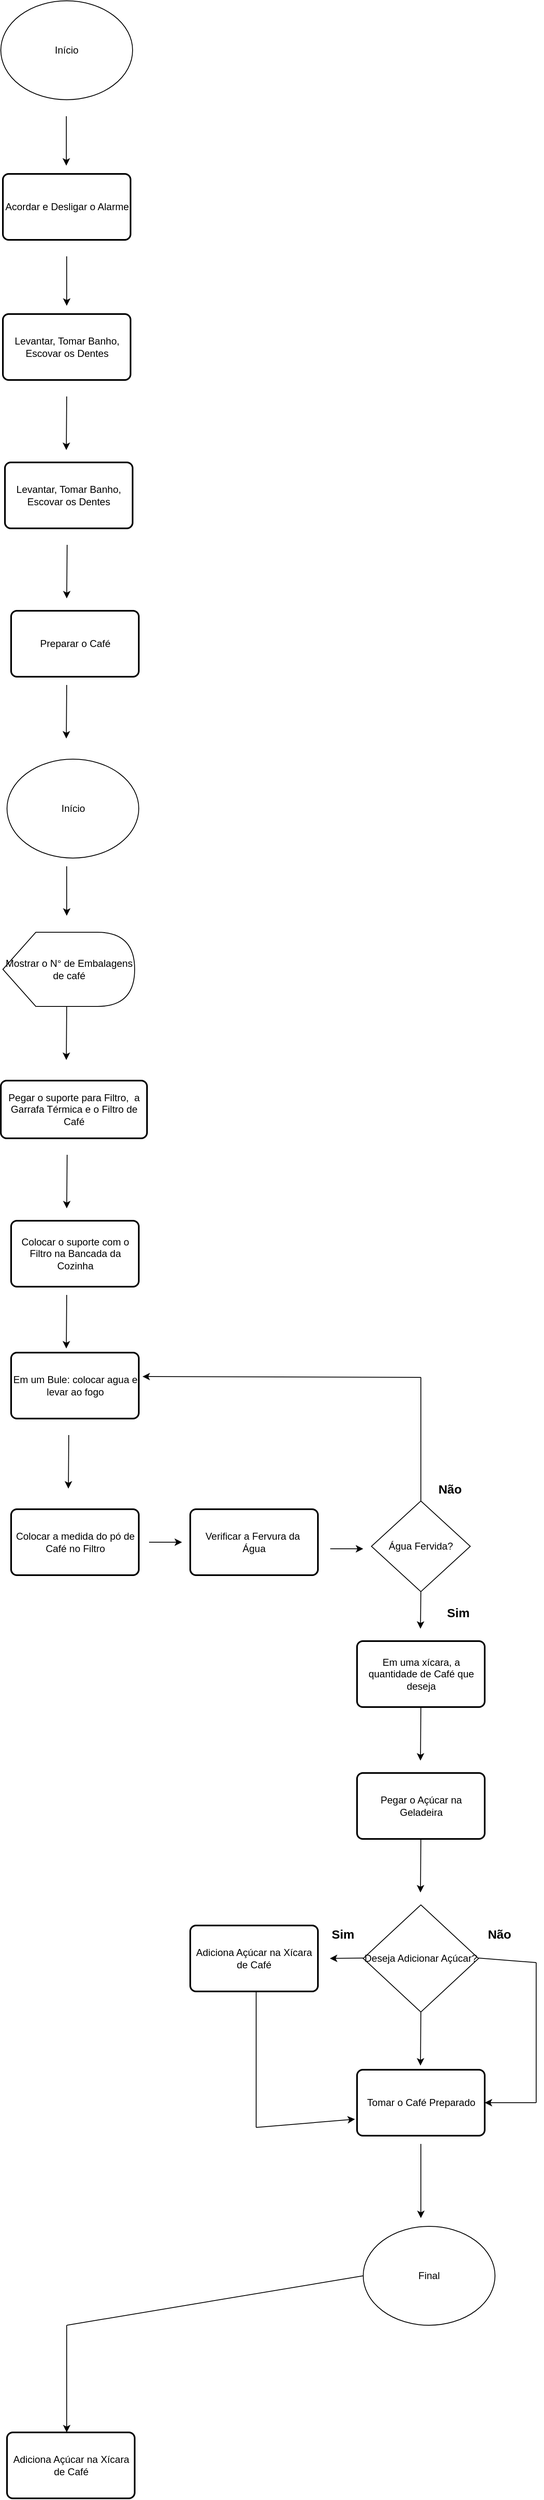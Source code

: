 <mxfile version="22.0.8" type="github">
  <diagram name="Página-1" id="LGk8vIT0wlEcZePuFMSn">
    <mxGraphModel dx="1434" dy="774" grid="1" gridSize="10" guides="1" tooltips="1" connect="1" arrows="1" fold="1" page="1" pageScale="1" pageWidth="827" pageHeight="1169" math="0" shadow="0">
      <root>
        <mxCell id="0" />
        <mxCell id="1" parent="0" />
        <mxCell id="YNSaIWkpB4IxSgvjuZkx-1" value="" style="endArrow=classic;html=1;rounded=0;" edge="1" parent="1">
          <mxGeometry width="50" height="50" relative="1" as="geometry">
            <mxPoint x="119.5" y="170" as="sourcePoint" />
            <mxPoint x="119.5" y="230" as="targetPoint" />
          </mxGeometry>
        </mxCell>
        <mxCell id="YNSaIWkpB4IxSgvjuZkx-2" value="" style="endArrow=classic;html=1;rounded=0;" edge="1" parent="1">
          <mxGeometry width="50" height="50" relative="1" as="geometry">
            <mxPoint x="120" y="340" as="sourcePoint" />
            <mxPoint x="120" y="400" as="targetPoint" />
          </mxGeometry>
        </mxCell>
        <mxCell id="YNSaIWkpB4IxSgvjuZkx-4" value="" style="endArrow=classic;html=1;rounded=0;" edge="1" parent="1">
          <mxGeometry width="50" height="50" relative="1" as="geometry">
            <mxPoint x="120" y="510" as="sourcePoint" />
            <mxPoint x="119.5" y="575" as="targetPoint" />
          </mxGeometry>
        </mxCell>
        <mxCell id="YNSaIWkpB4IxSgvjuZkx-5" value="" style="endArrow=classic;html=1;rounded=0;" edge="1" parent="1">
          <mxGeometry width="50" height="50" relative="1" as="geometry">
            <mxPoint x="120.5" y="690" as="sourcePoint" />
            <mxPoint x="120" y="755" as="targetPoint" />
          </mxGeometry>
        </mxCell>
        <mxCell id="YNSaIWkpB4IxSgvjuZkx-6" value="Preparar o Café" style="rounded=1;whiteSpace=wrap;html=1;absoluteArcSize=1;arcSize=14;strokeWidth=2;" vertex="1" parent="1">
          <mxGeometry x="52.5" y="770" width="155" height="80" as="geometry" />
        </mxCell>
        <mxCell id="YNSaIWkpB4IxSgvjuZkx-7" value="" style="endArrow=classic;html=1;rounded=0;" edge="1" parent="1">
          <mxGeometry width="50" height="50" relative="1" as="geometry">
            <mxPoint x="120" y="860" as="sourcePoint" />
            <mxPoint x="119.5" y="925" as="targetPoint" />
          </mxGeometry>
        </mxCell>
        <mxCell id="YNSaIWkpB4IxSgvjuZkx-36" value="Início" style="ellipse;whiteSpace=wrap;html=1;" vertex="1" parent="1">
          <mxGeometry x="40" y="30" width="160" height="120" as="geometry" />
        </mxCell>
        <mxCell id="YNSaIWkpB4IxSgvjuZkx-37" value="Acordar e Desligar o Alarme" style="rounded=1;whiteSpace=wrap;html=1;absoluteArcSize=1;arcSize=14;strokeWidth=2;" vertex="1" parent="1">
          <mxGeometry x="42.5" y="240" width="155" height="80" as="geometry" />
        </mxCell>
        <mxCell id="YNSaIWkpB4IxSgvjuZkx-38" value="Levantar, Tomar Banho, Escovar os Dentes" style="rounded=1;whiteSpace=wrap;html=1;absoluteArcSize=1;arcSize=14;strokeWidth=2;" vertex="1" parent="1">
          <mxGeometry x="42.5" y="410" width="155" height="80" as="geometry" />
        </mxCell>
        <mxCell id="YNSaIWkpB4IxSgvjuZkx-39" value="Levantar, Tomar Banho, Escovar os Dentes" style="rounded=1;whiteSpace=wrap;html=1;absoluteArcSize=1;arcSize=14;strokeWidth=2;" vertex="1" parent="1">
          <mxGeometry x="45" y="590" width="155" height="80" as="geometry" />
        </mxCell>
        <mxCell id="YNSaIWkpB4IxSgvjuZkx-158" value="Mostrar o N° de Embalagens de café" style="shape=display;whiteSpace=wrap;html=1;" vertex="1" parent="1">
          <mxGeometry x="42.5" y="1160" width="160" height="90" as="geometry" />
        </mxCell>
        <mxCell id="YNSaIWkpB4IxSgvjuZkx-159" value="" style="endArrow=classic;html=1;rounded=0;" edge="1" parent="1">
          <mxGeometry width="50" height="50" relative="1" as="geometry">
            <mxPoint x="120" y="1080" as="sourcePoint" />
            <mxPoint x="120" y="1140" as="targetPoint" />
          </mxGeometry>
        </mxCell>
        <mxCell id="YNSaIWkpB4IxSgvjuZkx-161" value="" style="endArrow=classic;html=1;rounded=0;" edge="1" parent="1">
          <mxGeometry width="50" height="50" relative="1" as="geometry">
            <mxPoint x="120" y="1250" as="sourcePoint" />
            <mxPoint x="119.5" y="1315" as="targetPoint" />
          </mxGeometry>
        </mxCell>
        <mxCell id="YNSaIWkpB4IxSgvjuZkx-162" value="Pegar o suporte para Filtro,&amp;nbsp; a Garrafa Térmica e o Filtro de Café" style="rounded=1;whiteSpace=wrap;html=1;absoluteArcSize=1;arcSize=14;strokeWidth=2;" vertex="1" parent="1">
          <mxGeometry x="40" y="1340" width="177.5" height="70" as="geometry" />
        </mxCell>
        <mxCell id="YNSaIWkpB4IxSgvjuZkx-163" value="" style="endArrow=classic;html=1;rounded=0;" edge="1" parent="1">
          <mxGeometry width="50" height="50" relative="1" as="geometry">
            <mxPoint x="120.5" y="1430" as="sourcePoint" />
            <mxPoint x="120" y="1495" as="targetPoint" />
          </mxGeometry>
        </mxCell>
        <mxCell id="YNSaIWkpB4IxSgvjuZkx-164" value="Colocar o suporte com o Filtro na Bancada da Cozinha" style="rounded=1;whiteSpace=wrap;html=1;absoluteArcSize=1;arcSize=14;strokeWidth=2;" vertex="1" parent="1">
          <mxGeometry x="52.5" y="1510" width="155" height="80" as="geometry" />
        </mxCell>
        <mxCell id="YNSaIWkpB4IxSgvjuZkx-165" value="" style="endArrow=classic;html=1;rounded=0;" edge="1" parent="1">
          <mxGeometry width="50" height="50" relative="1" as="geometry">
            <mxPoint x="120" y="1600" as="sourcePoint" />
            <mxPoint x="119.5" y="1665" as="targetPoint" />
          </mxGeometry>
        </mxCell>
        <mxCell id="YNSaIWkpB4IxSgvjuZkx-166" value="Em um Bule: colocar agua e levar ao fogo" style="rounded=1;whiteSpace=wrap;html=1;absoluteArcSize=1;arcSize=14;strokeWidth=2;" vertex="1" parent="1">
          <mxGeometry x="52.5" y="1670" width="155" height="80" as="geometry" />
        </mxCell>
        <mxCell id="YNSaIWkpB4IxSgvjuZkx-167" value="" style="endArrow=classic;html=1;rounded=0;" edge="1" parent="1">
          <mxGeometry width="50" height="50" relative="1" as="geometry">
            <mxPoint x="122.5" y="1770" as="sourcePoint" />
            <mxPoint x="122" y="1835" as="targetPoint" />
          </mxGeometry>
        </mxCell>
        <mxCell id="YNSaIWkpB4IxSgvjuZkx-168" value="Colocar a medida do pó de Café no Filtro " style="rounded=1;whiteSpace=wrap;html=1;absoluteArcSize=1;arcSize=14;strokeWidth=2;" vertex="1" parent="1">
          <mxGeometry x="52.5" y="1860" width="155" height="80" as="geometry" />
        </mxCell>
        <mxCell id="YNSaIWkpB4IxSgvjuZkx-169" value="" style="endArrow=classic;html=1;rounded=0;" edge="1" parent="1">
          <mxGeometry width="50" height="50" relative="1" as="geometry">
            <mxPoint x="220" y="1900" as="sourcePoint" />
            <mxPoint x="260" y="1900" as="targetPoint" />
          </mxGeometry>
        </mxCell>
        <mxCell id="YNSaIWkpB4IxSgvjuZkx-170" value="&lt;div&gt;Verificar a Fervura da&amp;nbsp;&lt;/div&gt;&lt;div&gt;Água&lt;/div&gt;" style="rounded=1;whiteSpace=wrap;html=1;absoluteArcSize=1;arcSize=14;strokeWidth=2;" vertex="1" parent="1">
          <mxGeometry x="270" y="1860" width="155" height="80" as="geometry" />
        </mxCell>
        <mxCell id="YNSaIWkpB4IxSgvjuZkx-171" value="" style="endArrow=classic;html=1;rounded=0;" edge="1" parent="1">
          <mxGeometry width="50" height="50" relative="1" as="geometry">
            <mxPoint x="440" y="1908" as="sourcePoint" />
            <mxPoint x="480" y="1908" as="targetPoint" />
          </mxGeometry>
        </mxCell>
        <mxCell id="YNSaIWkpB4IxSgvjuZkx-172" value="Água Fervida?" style="rhombus;whiteSpace=wrap;html=1;" vertex="1" parent="1">
          <mxGeometry x="490" y="1850" width="120" height="110" as="geometry" />
        </mxCell>
        <mxCell id="YNSaIWkpB4IxSgvjuZkx-173" value="" style="endArrow=classic;html=1;rounded=0;exitX=0.5;exitY=1;exitDx=0;exitDy=0;" edge="1" parent="1" source="YNSaIWkpB4IxSgvjuZkx-172">
          <mxGeometry width="50" height="50" relative="1" as="geometry">
            <mxPoint x="550" y="1970" as="sourcePoint" />
            <mxPoint x="549.5" y="2005" as="targetPoint" />
          </mxGeometry>
        </mxCell>
        <mxCell id="YNSaIWkpB4IxSgvjuZkx-174" value="Não" style="text;html=1;align=center;verticalAlign=middle;resizable=0;points=[];autosize=1;strokeColor=none;fillColor=none;fontSize=15;fontStyle=1" vertex="1" parent="1">
          <mxGeometry x="560" y="1820" width="50" height="30" as="geometry" />
        </mxCell>
        <mxCell id="YNSaIWkpB4IxSgvjuZkx-175" value="Sim" style="text;html=1;align=center;verticalAlign=middle;resizable=0;points=[];autosize=1;strokeColor=none;fillColor=none;fontSize=15;fontStyle=1" vertex="1" parent="1">
          <mxGeometry x="570" y="1970" width="50" height="30" as="geometry" />
        </mxCell>
        <mxCell id="YNSaIWkpB4IxSgvjuZkx-176" value="" style="endArrow=none;html=1;rounded=0;" edge="1" parent="1">
          <mxGeometry width="50" height="50" relative="1" as="geometry">
            <mxPoint x="550" y="1850" as="sourcePoint" />
            <mxPoint x="550" y="1700" as="targetPoint" />
          </mxGeometry>
        </mxCell>
        <mxCell id="YNSaIWkpB4IxSgvjuZkx-177" value="" style="endArrow=classic;html=1;rounded=0;entryX=1.029;entryY=0.363;entryDx=0;entryDy=0;entryPerimeter=0;" edge="1" parent="1" target="YNSaIWkpB4IxSgvjuZkx-166">
          <mxGeometry width="50" height="50" relative="1" as="geometry">
            <mxPoint x="550" y="1700" as="sourcePoint" />
            <mxPoint x="600" y="1650" as="targetPoint" />
          </mxGeometry>
        </mxCell>
        <mxCell id="YNSaIWkpB4IxSgvjuZkx-178" value="&lt;div&gt;Em uma xícara, a quantidade de Café que deseja&lt;br&gt;&lt;/div&gt;" style="rounded=1;whiteSpace=wrap;html=1;absoluteArcSize=1;arcSize=14;strokeWidth=2;" vertex="1" parent="1">
          <mxGeometry x="472.5" y="2020" width="155" height="80" as="geometry" />
        </mxCell>
        <mxCell id="YNSaIWkpB4IxSgvjuZkx-179" value="" style="endArrow=classic;html=1;rounded=0;" edge="1" parent="1">
          <mxGeometry width="50" height="50" relative="1" as="geometry">
            <mxPoint x="550" y="2100" as="sourcePoint" />
            <mxPoint x="549.5" y="2165" as="targetPoint" />
          </mxGeometry>
        </mxCell>
        <mxCell id="YNSaIWkpB4IxSgvjuZkx-180" value="Pegar o Açúcar na Geladeira" style="rounded=1;whiteSpace=wrap;html=1;absoluteArcSize=1;arcSize=14;strokeWidth=2;" vertex="1" parent="1">
          <mxGeometry x="472.5" y="2180" width="155" height="80" as="geometry" />
        </mxCell>
        <mxCell id="YNSaIWkpB4IxSgvjuZkx-181" value="" style="endArrow=classic;html=1;rounded=0;" edge="1" parent="1">
          <mxGeometry width="50" height="50" relative="1" as="geometry">
            <mxPoint x="550" y="2260" as="sourcePoint" />
            <mxPoint x="549.5" y="2325" as="targetPoint" />
          </mxGeometry>
        </mxCell>
        <mxCell id="YNSaIWkpB4IxSgvjuZkx-182" value="Deseja Adicionar Açúcar?" style="rhombus;whiteSpace=wrap;html=1;" vertex="1" parent="1">
          <mxGeometry x="480" y="2340" width="140" height="130" as="geometry" />
        </mxCell>
        <mxCell id="YNSaIWkpB4IxSgvjuZkx-183" value="" style="endArrow=classic;html=1;rounded=0;exitX=0.5;exitY=1;exitDx=0;exitDy=0;" edge="1" parent="1">
          <mxGeometry width="50" height="50" relative="1" as="geometry">
            <mxPoint x="480" y="2404.5" as="sourcePoint" />
            <mxPoint x="439.5" y="2405" as="targetPoint" />
          </mxGeometry>
        </mxCell>
        <mxCell id="YNSaIWkpB4IxSgvjuZkx-184" value="Sim" style="text;html=1;align=center;verticalAlign=middle;resizable=0;points=[];autosize=1;strokeColor=none;fillColor=none;fontSize=15;fontStyle=1" vertex="1" parent="1">
          <mxGeometry x="430" y="2360" width="50" height="30" as="geometry" />
        </mxCell>
        <mxCell id="YNSaIWkpB4IxSgvjuZkx-185" value="Não" style="text;html=1;align=center;verticalAlign=middle;resizable=0;points=[];autosize=1;strokeColor=none;fillColor=none;fontSize=15;fontStyle=1" vertex="1" parent="1">
          <mxGeometry x="620" y="2360" width="50" height="30" as="geometry" />
        </mxCell>
        <mxCell id="YNSaIWkpB4IxSgvjuZkx-186" value="Adiciona Açúcar na Xícara de Café" style="rounded=1;whiteSpace=wrap;html=1;absoluteArcSize=1;arcSize=14;strokeWidth=2;" vertex="1" parent="1">
          <mxGeometry x="270" y="2365" width="155" height="80" as="geometry" />
        </mxCell>
        <mxCell id="YNSaIWkpB4IxSgvjuZkx-187" value="" style="endArrow=classic;html=1;rounded=0;" edge="1" parent="1">
          <mxGeometry width="50" height="50" relative="1" as="geometry">
            <mxPoint x="550" y="2470" as="sourcePoint" />
            <mxPoint x="549.5" y="2535" as="targetPoint" />
          </mxGeometry>
        </mxCell>
        <mxCell id="YNSaIWkpB4IxSgvjuZkx-188" value="Tomar o Café Preparado" style="rounded=1;whiteSpace=wrap;html=1;absoluteArcSize=1;arcSize=14;strokeWidth=2;" vertex="1" parent="1">
          <mxGeometry x="472.5" y="2540" width="155" height="80" as="geometry" />
        </mxCell>
        <mxCell id="YNSaIWkpB4IxSgvjuZkx-189" value="" style="endArrow=none;html=1;rounded=0;" edge="1" parent="1">
          <mxGeometry width="50" height="50" relative="1" as="geometry">
            <mxPoint x="620" y="2404.5" as="sourcePoint" />
            <mxPoint x="690" y="2410" as="targetPoint" />
          </mxGeometry>
        </mxCell>
        <mxCell id="YNSaIWkpB4IxSgvjuZkx-190" value="" style="endArrow=none;html=1;rounded=0;" edge="1" parent="1">
          <mxGeometry width="50" height="50" relative="1" as="geometry">
            <mxPoint x="690" y="2580" as="sourcePoint" />
            <mxPoint x="690" y="2410" as="targetPoint" />
          </mxGeometry>
        </mxCell>
        <mxCell id="YNSaIWkpB4IxSgvjuZkx-191" value="" style="endArrow=classic;html=1;rounded=0;entryX=1;entryY=0.5;entryDx=0;entryDy=0;" edge="1" parent="1" target="YNSaIWkpB4IxSgvjuZkx-188">
          <mxGeometry width="50" height="50" relative="1" as="geometry">
            <mxPoint x="690" y="2580" as="sourcePoint" />
            <mxPoint x="740" y="2530" as="targetPoint" />
          </mxGeometry>
        </mxCell>
        <mxCell id="YNSaIWkpB4IxSgvjuZkx-192" value="" style="endArrow=classic;html=1;rounded=0;entryX=0.5;entryY=0;entryDx=0;entryDy=0;" edge="1" parent="1">
          <mxGeometry width="50" height="50" relative="1" as="geometry">
            <mxPoint x="550" y="2630" as="sourcePoint" />
            <mxPoint x="550" y="2720" as="targetPoint" />
          </mxGeometry>
        </mxCell>
        <mxCell id="YNSaIWkpB4IxSgvjuZkx-193" value="" style="endArrow=none;html=1;rounded=0;" edge="1" parent="1">
          <mxGeometry width="50" height="50" relative="1" as="geometry">
            <mxPoint x="350" y="2610" as="sourcePoint" />
            <mxPoint x="350" y="2445" as="targetPoint" />
          </mxGeometry>
        </mxCell>
        <mxCell id="YNSaIWkpB4IxSgvjuZkx-194" value="" style="endArrow=classic;html=1;rounded=0;" edge="1" parent="1">
          <mxGeometry width="50" height="50" relative="1" as="geometry">
            <mxPoint x="350" y="2610" as="sourcePoint" />
            <mxPoint x="470" y="2600" as="targetPoint" />
          </mxGeometry>
        </mxCell>
        <mxCell id="YNSaIWkpB4IxSgvjuZkx-195" value="Final" style="ellipse;whiteSpace=wrap;html=1;" vertex="1" parent="1">
          <mxGeometry x="480" y="2730" width="160" height="120" as="geometry" />
        </mxCell>
        <mxCell id="YNSaIWkpB4IxSgvjuZkx-196" value="Início" style="ellipse;whiteSpace=wrap;html=1;" vertex="1" parent="1">
          <mxGeometry x="47.5" y="950" width="160" height="120" as="geometry" />
        </mxCell>
        <mxCell id="YNSaIWkpB4IxSgvjuZkx-197" value="" style="endArrow=none;html=1;rounded=0;" edge="1" parent="1">
          <mxGeometry width="50" height="50" relative="1" as="geometry">
            <mxPoint x="120" y="2850" as="sourcePoint" />
            <mxPoint x="480" y="2790" as="targetPoint" />
          </mxGeometry>
        </mxCell>
        <mxCell id="YNSaIWkpB4IxSgvjuZkx-198" value="" style="endArrow=none;html=1;rounded=0;" edge="1" parent="1">
          <mxGeometry width="50" height="50" relative="1" as="geometry">
            <mxPoint x="120" y="2930" as="sourcePoint" />
            <mxPoint x="120" y="2850" as="targetPoint" />
          </mxGeometry>
        </mxCell>
        <mxCell id="YNSaIWkpB4IxSgvjuZkx-199" value="" style="endArrow=classic;html=1;rounded=0;" edge="1" parent="1">
          <mxGeometry width="50" height="50" relative="1" as="geometry">
            <mxPoint x="120" y="2930" as="sourcePoint" />
            <mxPoint x="120" y="2980" as="targetPoint" />
          </mxGeometry>
        </mxCell>
        <mxCell id="YNSaIWkpB4IxSgvjuZkx-200" value="Adiciona Açúcar na Xícara de Café" style="rounded=1;whiteSpace=wrap;html=1;absoluteArcSize=1;arcSize=14;strokeWidth=2;" vertex="1" parent="1">
          <mxGeometry x="47.5" y="2980" width="155" height="80" as="geometry" />
        </mxCell>
      </root>
    </mxGraphModel>
  </diagram>
</mxfile>
